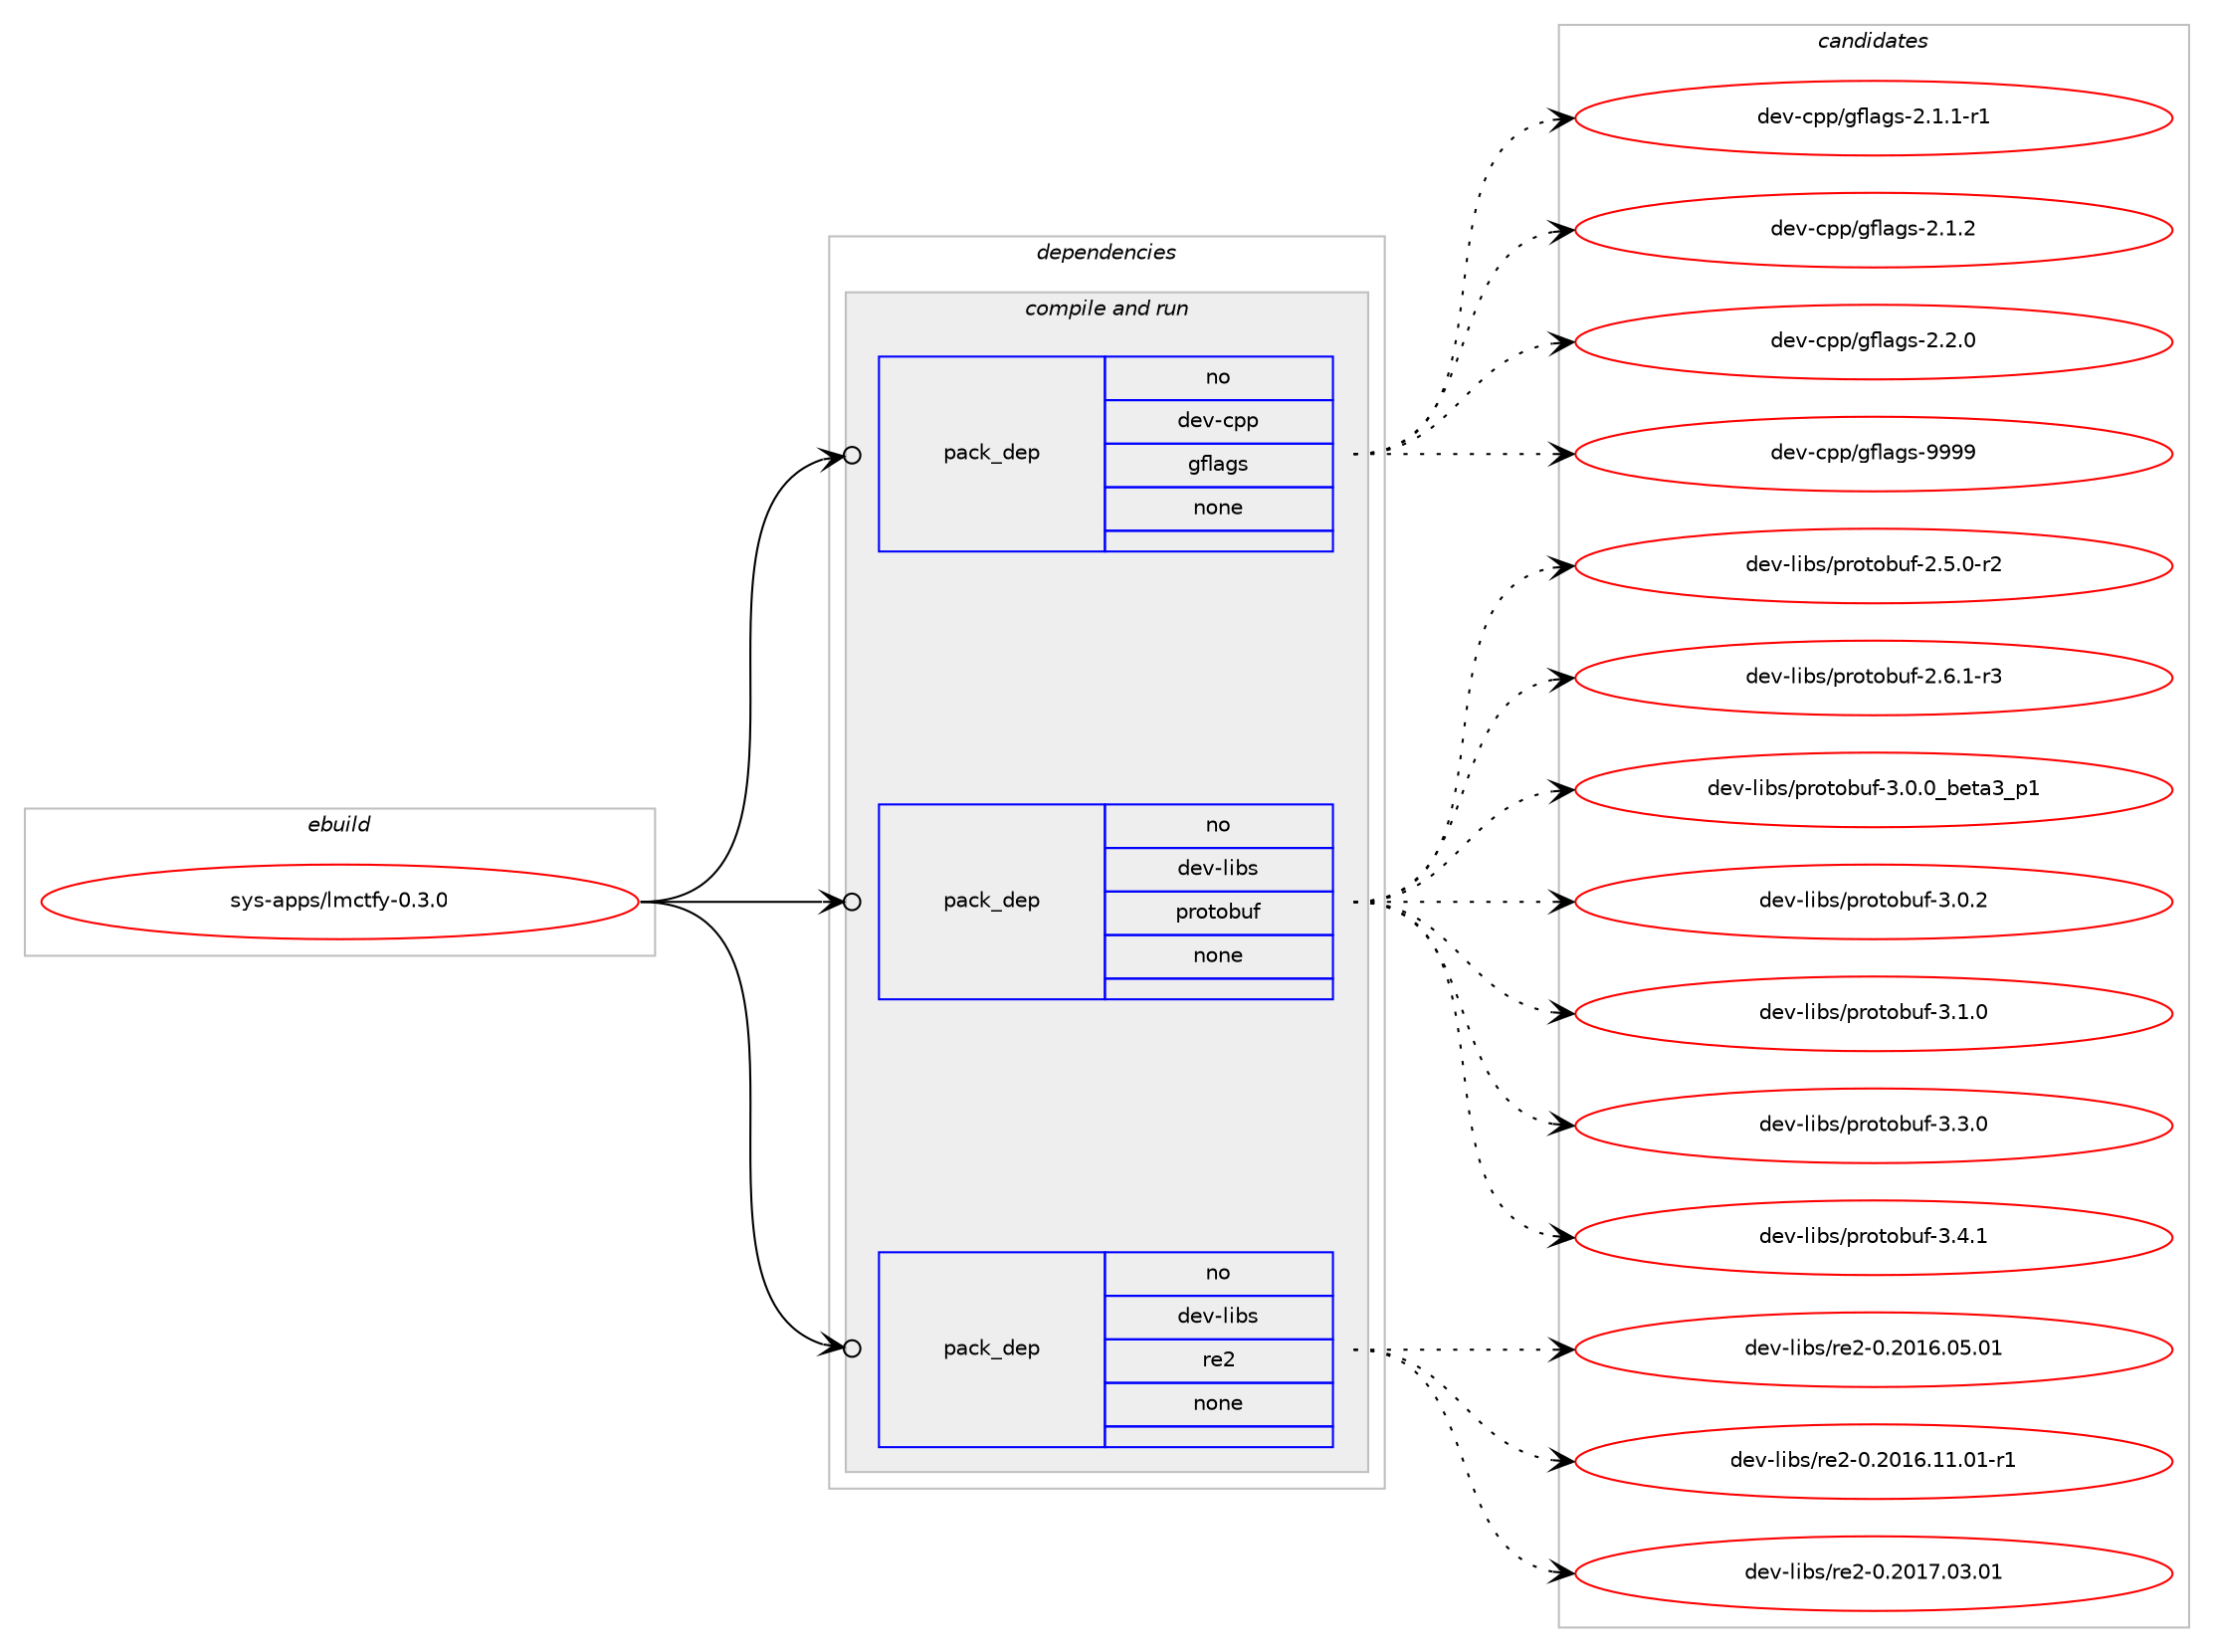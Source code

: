 digraph prolog {

# *************
# Graph options
# *************

newrank=true;
concentrate=true;
compound=true;
graph [rankdir=LR,fontname=Helvetica,fontsize=10,ranksep=1.5];#, ranksep=2.5, nodesep=0.2];
edge  [arrowhead=vee];
node  [fontname=Helvetica,fontsize=10];

# **********
# The ebuild
# **********

subgraph cluster_leftcol {
color=gray;
rank=same;
label=<<i>ebuild</i>>;
id [label="sys-apps/lmctfy-0.3.0", color=red, width=4, href="../sys-apps/lmctfy-0.3.0.svg"];
}

# ****************
# The dependencies
# ****************

subgraph cluster_midcol {
color=gray;
label=<<i>dependencies</i>>;
subgraph cluster_compile {
fillcolor="#eeeeee";
style=filled;
label=<<i>compile</i>>;
}
subgraph cluster_compileandrun {
fillcolor="#eeeeee";
style=filled;
label=<<i>compile and run</i>>;
subgraph pack348965 {
dependency470328 [label=<<TABLE BORDER="0" CELLBORDER="1" CELLSPACING="0" CELLPADDING="4" WIDTH="220"><TR><TD ROWSPAN="6" CELLPADDING="30">pack_dep</TD></TR><TR><TD WIDTH="110">no</TD></TR><TR><TD>dev-cpp</TD></TR><TR><TD>gflags</TD></TR><TR><TD>none</TD></TR><TR><TD></TD></TR></TABLE>>, shape=none, color=blue];
}
id:e -> dependency470328:w [weight=20,style="solid",arrowhead="odotvee"];
subgraph pack348966 {
dependency470329 [label=<<TABLE BORDER="0" CELLBORDER="1" CELLSPACING="0" CELLPADDING="4" WIDTH="220"><TR><TD ROWSPAN="6" CELLPADDING="30">pack_dep</TD></TR><TR><TD WIDTH="110">no</TD></TR><TR><TD>dev-libs</TD></TR><TR><TD>protobuf</TD></TR><TR><TD>none</TD></TR><TR><TD></TD></TR></TABLE>>, shape=none, color=blue];
}
id:e -> dependency470329:w [weight=20,style="solid",arrowhead="odotvee"];
subgraph pack348967 {
dependency470330 [label=<<TABLE BORDER="0" CELLBORDER="1" CELLSPACING="0" CELLPADDING="4" WIDTH="220"><TR><TD ROWSPAN="6" CELLPADDING="30">pack_dep</TD></TR><TR><TD WIDTH="110">no</TD></TR><TR><TD>dev-libs</TD></TR><TR><TD>re2</TD></TR><TR><TD>none</TD></TR><TR><TD></TD></TR></TABLE>>, shape=none, color=blue];
}
id:e -> dependency470330:w [weight=20,style="solid",arrowhead="odotvee"];
}
subgraph cluster_run {
fillcolor="#eeeeee";
style=filled;
label=<<i>run</i>>;
}
}

# **************
# The candidates
# **************

subgraph cluster_choices {
rank=same;
color=gray;
label=<<i>candidates</i>>;

subgraph choice348965 {
color=black;
nodesep=1;
choice100101118459911211247103102108971031154550464946494511449 [label="dev-cpp/gflags-2.1.1-r1", color=red, width=4,href="../dev-cpp/gflags-2.1.1-r1.svg"];
choice10010111845991121124710310210897103115455046494650 [label="dev-cpp/gflags-2.1.2", color=red, width=4,href="../dev-cpp/gflags-2.1.2.svg"];
choice10010111845991121124710310210897103115455046504648 [label="dev-cpp/gflags-2.2.0", color=red, width=4,href="../dev-cpp/gflags-2.2.0.svg"];
choice100101118459911211247103102108971031154557575757 [label="dev-cpp/gflags-9999", color=red, width=4,href="../dev-cpp/gflags-9999.svg"];
dependency470328:e -> choice100101118459911211247103102108971031154550464946494511449:w [style=dotted,weight="100"];
dependency470328:e -> choice10010111845991121124710310210897103115455046494650:w [style=dotted,weight="100"];
dependency470328:e -> choice10010111845991121124710310210897103115455046504648:w [style=dotted,weight="100"];
dependency470328:e -> choice100101118459911211247103102108971031154557575757:w [style=dotted,weight="100"];
}
subgraph choice348966 {
color=black;
nodesep=1;
choice100101118451081059811547112114111116111981171024550465346484511450 [label="dev-libs/protobuf-2.5.0-r2", color=red, width=4,href="../dev-libs/protobuf-2.5.0-r2.svg"];
choice100101118451081059811547112114111116111981171024550465446494511451 [label="dev-libs/protobuf-2.6.1-r3", color=red, width=4,href="../dev-libs/protobuf-2.6.1-r3.svg"];
choice10010111845108105981154711211411111611198117102455146484648959810111697519511249 [label="dev-libs/protobuf-3.0.0_beta3_p1", color=red, width=4,href="../dev-libs/protobuf-3.0.0_beta3_p1.svg"];
choice10010111845108105981154711211411111611198117102455146484650 [label="dev-libs/protobuf-3.0.2", color=red, width=4,href="../dev-libs/protobuf-3.0.2.svg"];
choice10010111845108105981154711211411111611198117102455146494648 [label="dev-libs/protobuf-3.1.0", color=red, width=4,href="../dev-libs/protobuf-3.1.0.svg"];
choice10010111845108105981154711211411111611198117102455146514648 [label="dev-libs/protobuf-3.3.0", color=red, width=4,href="../dev-libs/protobuf-3.3.0.svg"];
choice10010111845108105981154711211411111611198117102455146524649 [label="dev-libs/protobuf-3.4.1", color=red, width=4,href="../dev-libs/protobuf-3.4.1.svg"];
dependency470329:e -> choice100101118451081059811547112114111116111981171024550465346484511450:w [style=dotted,weight="100"];
dependency470329:e -> choice100101118451081059811547112114111116111981171024550465446494511451:w [style=dotted,weight="100"];
dependency470329:e -> choice10010111845108105981154711211411111611198117102455146484648959810111697519511249:w [style=dotted,weight="100"];
dependency470329:e -> choice10010111845108105981154711211411111611198117102455146484650:w [style=dotted,weight="100"];
dependency470329:e -> choice10010111845108105981154711211411111611198117102455146494648:w [style=dotted,weight="100"];
dependency470329:e -> choice10010111845108105981154711211411111611198117102455146514648:w [style=dotted,weight="100"];
dependency470329:e -> choice10010111845108105981154711211411111611198117102455146524649:w [style=dotted,weight="100"];
}
subgraph choice348967 {
color=black;
nodesep=1;
choice1001011184510810598115471141015045484650484954464853464849 [label="dev-libs/re2-0.2016.05.01", color=red, width=4,href="../dev-libs/re2-0.2016.05.01.svg"];
choice10010111845108105981154711410150454846504849544649494648494511449 [label="dev-libs/re2-0.2016.11.01-r1", color=red, width=4,href="../dev-libs/re2-0.2016.11.01-r1.svg"];
choice1001011184510810598115471141015045484650484955464851464849 [label="dev-libs/re2-0.2017.03.01", color=red, width=4,href="../dev-libs/re2-0.2017.03.01.svg"];
dependency470330:e -> choice1001011184510810598115471141015045484650484954464853464849:w [style=dotted,weight="100"];
dependency470330:e -> choice10010111845108105981154711410150454846504849544649494648494511449:w [style=dotted,weight="100"];
dependency470330:e -> choice1001011184510810598115471141015045484650484955464851464849:w [style=dotted,weight="100"];
}
}

}
